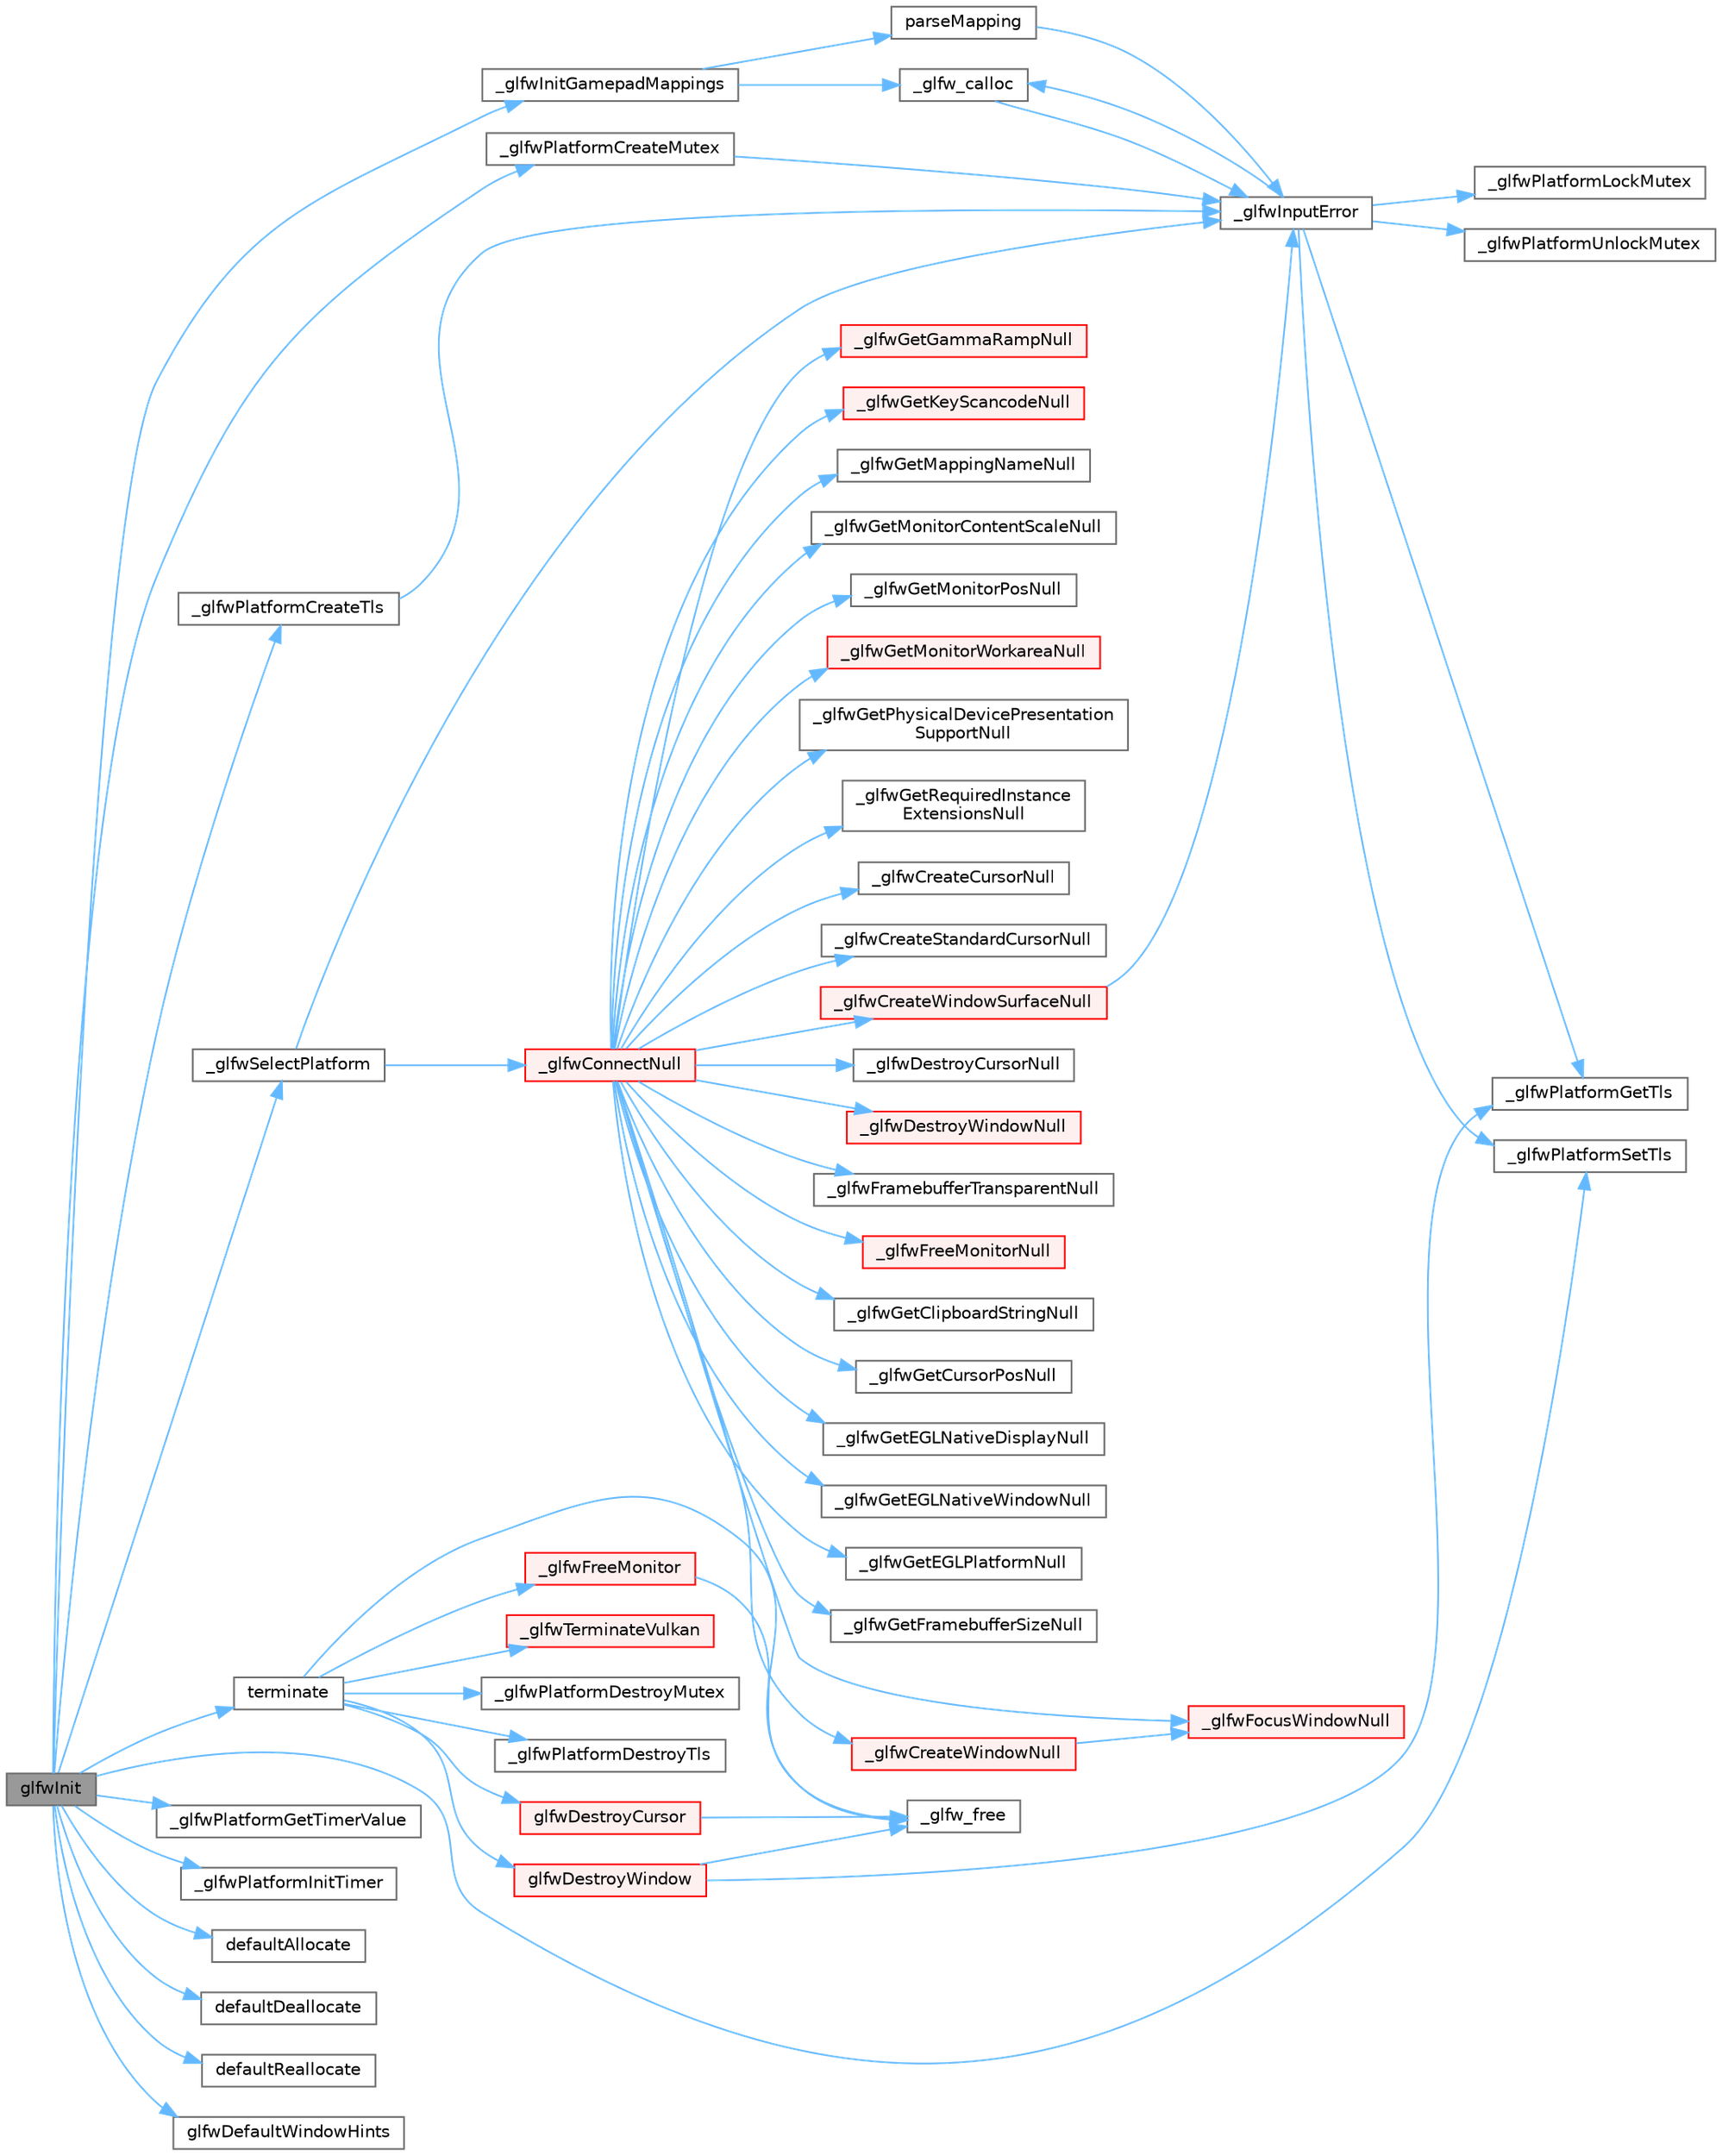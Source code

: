 digraph "glfwInit"
{
 // LATEX_PDF_SIZE
  bgcolor="transparent";
  edge [fontname=Helvetica,fontsize=10,labelfontname=Helvetica,labelfontsize=10];
  node [fontname=Helvetica,fontsize=10,shape=box,height=0.2,width=0.4];
  rankdir="LR";
  Node1 [id="Node000001",label="glfwInit",height=0.2,width=0.4,color="gray40", fillcolor="grey60", style="filled", fontcolor="black",tooltip="Initializes the GLFW library."];
  Node1 -> Node2 [id="edge1_Node000001_Node000002",color="steelblue1",style="solid",tooltip=" "];
  Node2 [id="Node000002",label="_glfwInitGamepadMappings",height=0.2,width=0.4,color="grey40", fillcolor="white", style="filled",URL="$input_8c.html#a1dab257a37caa6b39cfe9924c2487db6",tooltip=" "];
  Node2 -> Node3 [id="edge2_Node000002_Node000003",color="steelblue1",style="solid",tooltip=" "];
  Node3 [id="Node000003",label="_glfw_calloc",height=0.2,width=0.4,color="grey40", fillcolor="white", style="filled",URL="$glfw_2src_2init_8c.html#a88a6e01ef5c1245a6d2a5e62b02e5678",tooltip=" "];
  Node3 -> Node4 [id="edge3_Node000003_Node000004",color="steelblue1",style="solid",tooltip=" "];
  Node4 [id="Node000004",label="_glfwInputError",height=0.2,width=0.4,color="grey40", fillcolor="white", style="filled",URL="$glfw_2src_2init_8c.html#a3287b282ec57a4a89127ae51f49f10f5",tooltip=" "];
  Node4 -> Node3 [id="edge4_Node000004_Node000003",color="steelblue1",style="solid",tooltip=" "];
  Node4 -> Node5 [id="edge5_Node000004_Node000005",color="steelblue1",style="solid",tooltip=" "];
  Node5 [id="Node000005",label="_glfwPlatformGetTls",height=0.2,width=0.4,color="grey40", fillcolor="white", style="filled",URL="$posix__thread_8c.html#a7d2f6e8ecd2e06f2e86d9446d642bd00",tooltip=" "];
  Node4 -> Node6 [id="edge6_Node000004_Node000006",color="steelblue1",style="solid",tooltip=" "];
  Node6 [id="Node000006",label="_glfwPlatformLockMutex",height=0.2,width=0.4,color="grey40", fillcolor="white", style="filled",URL="$posix__thread_8c.html#a2677e4d211fbe9b2dc96d16e91c98930",tooltip=" "];
  Node4 -> Node7 [id="edge7_Node000004_Node000007",color="steelblue1",style="solid",tooltip=" "];
  Node7 [id="Node000007",label="_glfwPlatformSetTls",height=0.2,width=0.4,color="grey40", fillcolor="white", style="filled",URL="$posix__thread_8c.html#a302f48b6d4dba6b3579449d8a43cfae7",tooltip=" "];
  Node4 -> Node8 [id="edge8_Node000004_Node000008",color="steelblue1",style="solid",tooltip=" "];
  Node8 [id="Node000008",label="_glfwPlatformUnlockMutex",height=0.2,width=0.4,color="grey40", fillcolor="white", style="filled",URL="$posix__thread_8c.html#a8b7744446237b1c292ba8a0b9d5e7f90",tooltip=" "];
  Node2 -> Node9 [id="edge9_Node000002_Node000009",color="steelblue1",style="solid",tooltip=" "];
  Node9 [id="Node000009",label="parseMapping",height=0.2,width=0.4,color="grey40", fillcolor="white", style="filled",URL="$input_8c.html#af24737afe84f3598a6e893571413c2ad",tooltip=" "];
  Node9 -> Node4 [id="edge10_Node000009_Node000004",color="steelblue1",style="solid",tooltip=" "];
  Node1 -> Node10 [id="edge11_Node000001_Node000010",color="steelblue1",style="solid",tooltip=" "];
  Node10 [id="Node000010",label="_glfwPlatformCreateMutex",height=0.2,width=0.4,color="grey40", fillcolor="white", style="filled",URL="$posix__thread_8c.html#a6c5f30449fe62f561c9b01f839ec0438",tooltip=" "];
  Node10 -> Node4 [id="edge12_Node000010_Node000004",color="steelblue1",style="solid",tooltip=" "];
  Node1 -> Node11 [id="edge13_Node000001_Node000011",color="steelblue1",style="solid",tooltip=" "];
  Node11 [id="Node000011",label="_glfwPlatformCreateTls",height=0.2,width=0.4,color="grey40", fillcolor="white", style="filled",URL="$posix__thread_8c.html#afad94d57290ac85fbece14f93c41754f",tooltip=" "];
  Node11 -> Node4 [id="edge14_Node000011_Node000004",color="steelblue1",style="solid",tooltip=" "];
  Node1 -> Node12 [id="edge15_Node000001_Node000012",color="steelblue1",style="solid",tooltip=" "];
  Node12 [id="Node000012",label="_glfwPlatformGetTimerValue",height=0.2,width=0.4,color="grey40", fillcolor="white", style="filled",URL="$posix__time_8c.html#a5ee7e09b380d3afdd3c2738b726a2a6e",tooltip=" "];
  Node1 -> Node13 [id="edge16_Node000001_Node000013",color="steelblue1",style="solid",tooltip=" "];
  Node13 [id="Node000013",label="_glfwPlatformInitTimer",height=0.2,width=0.4,color="grey40", fillcolor="white", style="filled",URL="$posix__time_8c.html#a6029c1379e357d7b4e8836e1c1ad2fa2",tooltip=" "];
  Node1 -> Node7 [id="edge17_Node000001_Node000007",color="steelblue1",style="solid",tooltip=" "];
  Node1 -> Node14 [id="edge18_Node000001_Node000014",color="steelblue1",style="solid",tooltip=" "];
  Node14 [id="Node000014",label="_glfwSelectPlatform",height=0.2,width=0.4,color="grey40", fillcolor="white", style="filled",URL="$platform_8c.html#ac0e7d5f9c3735b1959f87e959b90ce53",tooltip=" "];
  Node14 -> Node15 [id="edge19_Node000014_Node000015",color="steelblue1",style="solid",tooltip=" "];
  Node15 [id="Node000015",label="_glfwConnectNull",height=0.2,width=0.4,color="red", fillcolor="#FFF0F0", style="filled",URL="$null__init_8c.html#ab1d5e6831b39be2c5c38a03e6c2d0b86",tooltip=" "];
  Node15 -> Node16 [id="edge20_Node000015_Node000016",color="steelblue1",style="solid",tooltip=" "];
  Node16 [id="Node000016",label="_glfwCreateCursorNull",height=0.2,width=0.4,color="grey40", fillcolor="white", style="filled",URL="$null__window_8c.html#a28aad4464c7d487ea883bd85e7f4762a",tooltip=" "];
  Node15 -> Node17 [id="edge21_Node000015_Node000017",color="steelblue1",style="solid",tooltip=" "];
  Node17 [id="Node000017",label="_glfwCreateStandardCursorNull",height=0.2,width=0.4,color="grey40", fillcolor="white", style="filled",URL="$null__window_8c.html#a9e33710b003460b1d3b4f23c89cf259e",tooltip=" "];
  Node15 -> Node18 [id="edge22_Node000015_Node000018",color="steelblue1",style="solid",tooltip=" "];
  Node18 [id="Node000018",label="_glfwCreateWindowNull",height=0.2,width=0.4,color="red", fillcolor="#FFF0F0", style="filled",URL="$null__window_8c.html#a6880d39db512be322b198334a1fa9036",tooltip=" "];
  Node18 -> Node44 [id="edge23_Node000018_Node000044",color="steelblue1",style="solid",tooltip=" "];
  Node44 [id="Node000044",label="_glfwFocusWindowNull",height=0.2,width=0.4,color="red", fillcolor="#FFF0F0", style="filled",URL="$null__window_8c.html#a8b8a009fa46a6a884701fc65acd60a2d",tooltip=" "];
  Node15 -> Node69 [id="edge24_Node000015_Node000069",color="steelblue1",style="solid",tooltip=" "];
  Node69 [id="Node000069",label="_glfwCreateWindowSurfaceNull",height=0.2,width=0.4,color="red", fillcolor="#FFF0F0", style="filled",URL="$null__window_8c.html#a38999f8da5419b2d336564139d96490e",tooltip=" "];
  Node69 -> Node4 [id="edge25_Node000069_Node000004",color="steelblue1",style="solid",tooltip=" "];
  Node15 -> Node71 [id="edge26_Node000015_Node000071",color="steelblue1",style="solid",tooltip=" "];
  Node71 [id="Node000071",label="_glfwDestroyCursorNull",height=0.2,width=0.4,color="grey40", fillcolor="white", style="filled",URL="$null__window_8c.html#a92bc3db6520cd8ea5095a1dc3561bd13",tooltip=" "];
  Node15 -> Node72 [id="edge27_Node000015_Node000072",color="steelblue1",style="solid",tooltip=" "];
  Node72 [id="Node000072",label="_glfwDestroyWindowNull",height=0.2,width=0.4,color="red", fillcolor="#FFF0F0", style="filled",URL="$null__window_8c.html#a52489caaf3acdf758db606ff50de5d4e",tooltip=" "];
  Node15 -> Node44 [id="edge28_Node000015_Node000044",color="steelblue1",style="solid",tooltip=" "];
  Node15 -> Node73 [id="edge29_Node000015_Node000073",color="steelblue1",style="solid",tooltip=" "];
  Node73 [id="Node000073",label="_glfwFramebufferTransparentNull",height=0.2,width=0.4,color="grey40", fillcolor="white", style="filled",URL="$null__window_8c.html#ac5286f96a92f24328a83b403463d2328",tooltip=" "];
  Node15 -> Node74 [id="edge30_Node000015_Node000074",color="steelblue1",style="solid",tooltip=" "];
  Node74 [id="Node000074",label="_glfwFreeMonitorNull",height=0.2,width=0.4,color="red", fillcolor="#FFF0F0", style="filled",URL="$null__monitor_8c.html#a0d7c225bc6576fd5fea1d8a26d432c8c",tooltip=" "];
  Node15 -> Node76 [id="edge31_Node000015_Node000076",color="steelblue1",style="solid",tooltip=" "];
  Node76 [id="Node000076",label="_glfwGetClipboardStringNull",height=0.2,width=0.4,color="grey40", fillcolor="white", style="filled",URL="$null__window_8c.html#a2741611dc75398fb387f305ca3840e1a",tooltip=" "];
  Node15 -> Node77 [id="edge32_Node000015_Node000077",color="steelblue1",style="solid",tooltip=" "];
  Node77 [id="Node000077",label="_glfwGetCursorPosNull",height=0.2,width=0.4,color="grey40", fillcolor="white", style="filled",URL="$null__window_8c.html#a124d4ea538431bcae321a5b4e9056947",tooltip=" "];
  Node15 -> Node78 [id="edge33_Node000015_Node000078",color="steelblue1",style="solid",tooltip=" "];
  Node78 [id="Node000078",label="_glfwGetEGLNativeDisplayNull",height=0.2,width=0.4,color="grey40", fillcolor="white", style="filled",URL="$null__window_8c.html#a330c29e9c7a46f12159058f345a4d91e",tooltip=" "];
  Node15 -> Node79 [id="edge34_Node000015_Node000079",color="steelblue1",style="solid",tooltip=" "];
  Node79 [id="Node000079",label="_glfwGetEGLNativeWindowNull",height=0.2,width=0.4,color="grey40", fillcolor="white", style="filled",URL="$null__window_8c.html#a966d099a7532253f7d2f01ad27098c65",tooltip=" "];
  Node15 -> Node80 [id="edge35_Node000015_Node000080",color="steelblue1",style="solid",tooltip=" "];
  Node80 [id="Node000080",label="_glfwGetEGLPlatformNull",height=0.2,width=0.4,color="grey40", fillcolor="white", style="filled",URL="$null__window_8c.html#a2adaaf6625f7796a3d9180fc7292e44b",tooltip=" "];
  Node15 -> Node81 [id="edge36_Node000015_Node000081",color="steelblue1",style="solid",tooltip=" "];
  Node81 [id="Node000081",label="_glfwGetFramebufferSizeNull",height=0.2,width=0.4,color="grey40", fillcolor="white", style="filled",URL="$null__window_8c.html#ad81d7e1fffb8a3cd5d88802e2eedec4e",tooltip=" "];
  Node15 -> Node82 [id="edge37_Node000015_Node000082",color="steelblue1",style="solid",tooltip=" "];
  Node82 [id="Node000082",label="_glfwGetGammaRampNull",height=0.2,width=0.4,color="red", fillcolor="#FFF0F0", style="filled",URL="$null__monitor_8c.html#a67d7f3710e7856b007821f6729751c46",tooltip=" "];
  Node15 -> Node84 [id="edge38_Node000015_Node000084",color="steelblue1",style="solid",tooltip=" "];
  Node84 [id="Node000084",label="_glfwGetKeyScancodeNull",height=0.2,width=0.4,color="red", fillcolor="#FFF0F0", style="filled",URL="$null__window_8c.html#aad7475bdb3dd1d06707277e7cb783745",tooltip=" "];
  Node15 -> Node85 [id="edge39_Node000015_Node000085",color="steelblue1",style="solid",tooltip=" "];
  Node85 [id="Node000085",label="_glfwGetMappingNameNull",height=0.2,width=0.4,color="grey40", fillcolor="white", style="filled",URL="$null__joystick_8c.html#a8a0a71cf8d70e81db766f35adf4e5c9e",tooltip=" "];
  Node15 -> Node86 [id="edge40_Node000015_Node000086",color="steelblue1",style="solid",tooltip=" "];
  Node86 [id="Node000086",label="_glfwGetMonitorContentScaleNull",height=0.2,width=0.4,color="grey40", fillcolor="white", style="filled",URL="$null__monitor_8c.html#a3bb4dc5cd26d5e80f713fafc071f39fa",tooltip=" "];
  Node15 -> Node66 [id="edge41_Node000015_Node000066",color="steelblue1",style="solid",tooltip=" "];
  Node66 [id="Node000066",label="_glfwGetMonitorPosNull",height=0.2,width=0.4,color="grey40", fillcolor="white", style="filled",URL="$null__monitor_8c.html#a1e81eddc13231e54342eff02726e8728",tooltip=" "];
  Node15 -> Node87 [id="edge42_Node000015_Node000087",color="steelblue1",style="solid",tooltip=" "];
  Node87 [id="Node000087",label="_glfwGetMonitorWorkareaNull",height=0.2,width=0.4,color="red", fillcolor="#FFF0F0", style="filled",URL="$null__monitor_8c.html#ac7dda306ec2006471faa653bbefe9ba6",tooltip=" "];
  Node15 -> Node88 [id="edge43_Node000015_Node000088",color="steelblue1",style="solid",tooltip=" "];
  Node88 [id="Node000088",label="_glfwGetPhysicalDevicePresentation\lSupportNull",height=0.2,width=0.4,color="grey40", fillcolor="white", style="filled",URL="$null__window_8c.html#adc14b56565c22724798bce5f62156080",tooltip=" "];
  Node15 -> Node89 [id="edge44_Node000015_Node000089",color="steelblue1",style="solid",tooltip=" "];
  Node89 [id="Node000089",label="_glfwGetRequiredInstance\lExtensionsNull",height=0.2,width=0.4,color="grey40", fillcolor="white", style="filled",URL="$null__window_8c.html#a9da022e507cbbc72bfff377f3a3c1e70",tooltip=" "];
  Node14 -> Node4 [id="edge45_Node000014_Node000004",color="steelblue1",style="solid",tooltip=" "];
  Node1 -> Node149 [id="edge46_Node000001_Node000149",color="steelblue1",style="solid",tooltip=" "];
  Node149 [id="Node000149",label="defaultAllocate",height=0.2,width=0.4,color="grey40", fillcolor="white", style="filled",URL="$glfw_2src_2init_8c.html#a84bc7140bca4ebe2e32016f87e1a3e19",tooltip=" "];
  Node1 -> Node150 [id="edge47_Node000001_Node000150",color="steelblue1",style="solid",tooltip=" "];
  Node150 [id="Node000150",label="defaultDeallocate",height=0.2,width=0.4,color="grey40", fillcolor="white", style="filled",URL="$glfw_2src_2init_8c.html#a81fde93f12ddf3ac12ffec825358ef9b",tooltip=" "];
  Node1 -> Node151 [id="edge48_Node000001_Node000151",color="steelblue1",style="solid",tooltip=" "];
  Node151 [id="Node000151",label="defaultReallocate",height=0.2,width=0.4,color="grey40", fillcolor="white", style="filled",URL="$glfw_2src_2init_8c.html#ad57bef403de5abe0338b4c1b8a7650fb",tooltip=" "];
  Node1 -> Node152 [id="edge49_Node000001_Node000152",color="steelblue1",style="solid",tooltip=" "];
  Node152 [id="Node000152",label="glfwDefaultWindowHints",height=0.2,width=0.4,color="grey40", fillcolor="white", style="filled",URL="$group__window.html#ga8050ddceed9dc6bd9d3aa35666195cd4",tooltip="Resets all window hints to their default values."];
  Node1 -> Node153 [id="edge50_Node000001_Node000153",color="steelblue1",style="solid",tooltip=" "];
  Node153 [id="Node000153",label="terminate",height=0.2,width=0.4,color="grey40", fillcolor="white", style="filled",URL="$glfw_2src_2init_8c.html#ae5a773506a43a9bc54bce503f234c209",tooltip=" "];
  Node153 -> Node23 [id="edge51_Node000153_Node000023",color="steelblue1",style="solid",tooltip=" "];
  Node23 [id="Node000023",label="_glfw_free",height=0.2,width=0.4,color="grey40", fillcolor="white", style="filled",URL="$glfw_2src_2init_8c.html#abcf72962b101a8a5c539da1a278b0e9e",tooltip=" "];
  Node153 -> Node104 [id="edge52_Node000153_Node000104",color="steelblue1",style="solid",tooltip=" "];
  Node104 [id="Node000104",label="_glfwFreeMonitor",height=0.2,width=0.4,color="red", fillcolor="#FFF0F0", style="filled",URL="$monitor_8c.html#a5555e8488ac56b446d0a28d3330666f6",tooltip=" "];
  Node104 -> Node23 [id="edge53_Node000104_Node000023",color="steelblue1",style="solid",tooltip=" "];
  Node153 -> Node154 [id="edge54_Node000153_Node000154",color="steelblue1",style="solid",tooltip=" "];
  Node154 [id="Node000154",label="_glfwPlatformDestroyMutex",height=0.2,width=0.4,color="grey40", fillcolor="white", style="filled",URL="$posix__thread_8c.html#a3731e795e959a80349337ee1e3887518",tooltip=" "];
  Node153 -> Node155 [id="edge55_Node000153_Node000155",color="steelblue1",style="solid",tooltip=" "];
  Node155 [id="Node000155",label="_glfwPlatformDestroyTls",height=0.2,width=0.4,color="grey40", fillcolor="white", style="filled",URL="$posix__thread_8c.html#a36bee5cb6dd711c2278a0db7f5b81979",tooltip=" "];
  Node153 -> Node156 [id="edge56_Node000153_Node000156",color="steelblue1",style="solid",tooltip=" "];
  Node156 [id="Node000156",label="_glfwTerminateVulkan",height=0.2,width=0.4,color="red", fillcolor="#FFF0F0", style="filled",URL="$vulkan_8c.html#a7e9f009f4edffd3f2c938045981f13f1",tooltip=" "];
  Node153 -> Node157 [id="edge57_Node000153_Node000157",color="steelblue1",style="solid",tooltip=" "];
  Node157 [id="Node000157",label="glfwDestroyCursor",height=0.2,width=0.4,color="red", fillcolor="#FFF0F0", style="filled",URL="$group__input.html#ga27556b7122117bc1bbb4bb3cc003ea43",tooltip="Destroys a cursor."];
  Node157 -> Node23 [id="edge58_Node000157_Node000023",color="steelblue1",style="solid",tooltip=" "];
  Node153 -> Node159 [id="edge59_Node000153_Node000159",color="steelblue1",style="solid",tooltip=" "];
  Node159 [id="Node000159",label="glfwDestroyWindow",height=0.2,width=0.4,color="red", fillcolor="#FFF0F0", style="filled",URL="$group__window.html#ga806747476b7247d292be3711c323ea10",tooltip="Destroys the specified window and its context."];
  Node159 -> Node23 [id="edge60_Node000159_Node000023",color="steelblue1",style="solid",tooltip=" "];
  Node159 -> Node5 [id="edge61_Node000159_Node000005",color="steelblue1",style="solid",tooltip=" "];
}
